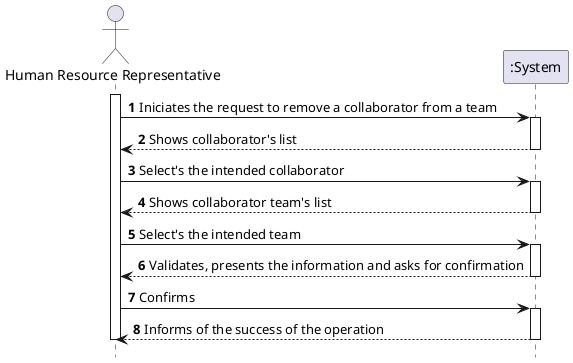 @startuml
autonumber
hide footbox

actor "Human Resource Representative" as HRR

participant ":System" as SYST

activate HRR
HRR-> SYST : Iniciates the request to remove a collaborator from a team
activate SYST

SYST --> HRR: Shows collaborator's list
deactivate SYST

HRR-> SYST : Select's the intended collaborator
activate SYST

SYST --> HRR: Shows collaborator team's list
deactivate SYST

HRR-> SYST : Select's the intended team
activate SYST

SYST --> HRR: Validates, presents the information and asks for confirmation
deactivate SYST

HRR-> SYST : Confirms
activate SYST
SYST --> HRR: Informs of the success of the operation
deactivate SYST

deactivate HRR

@enduml
